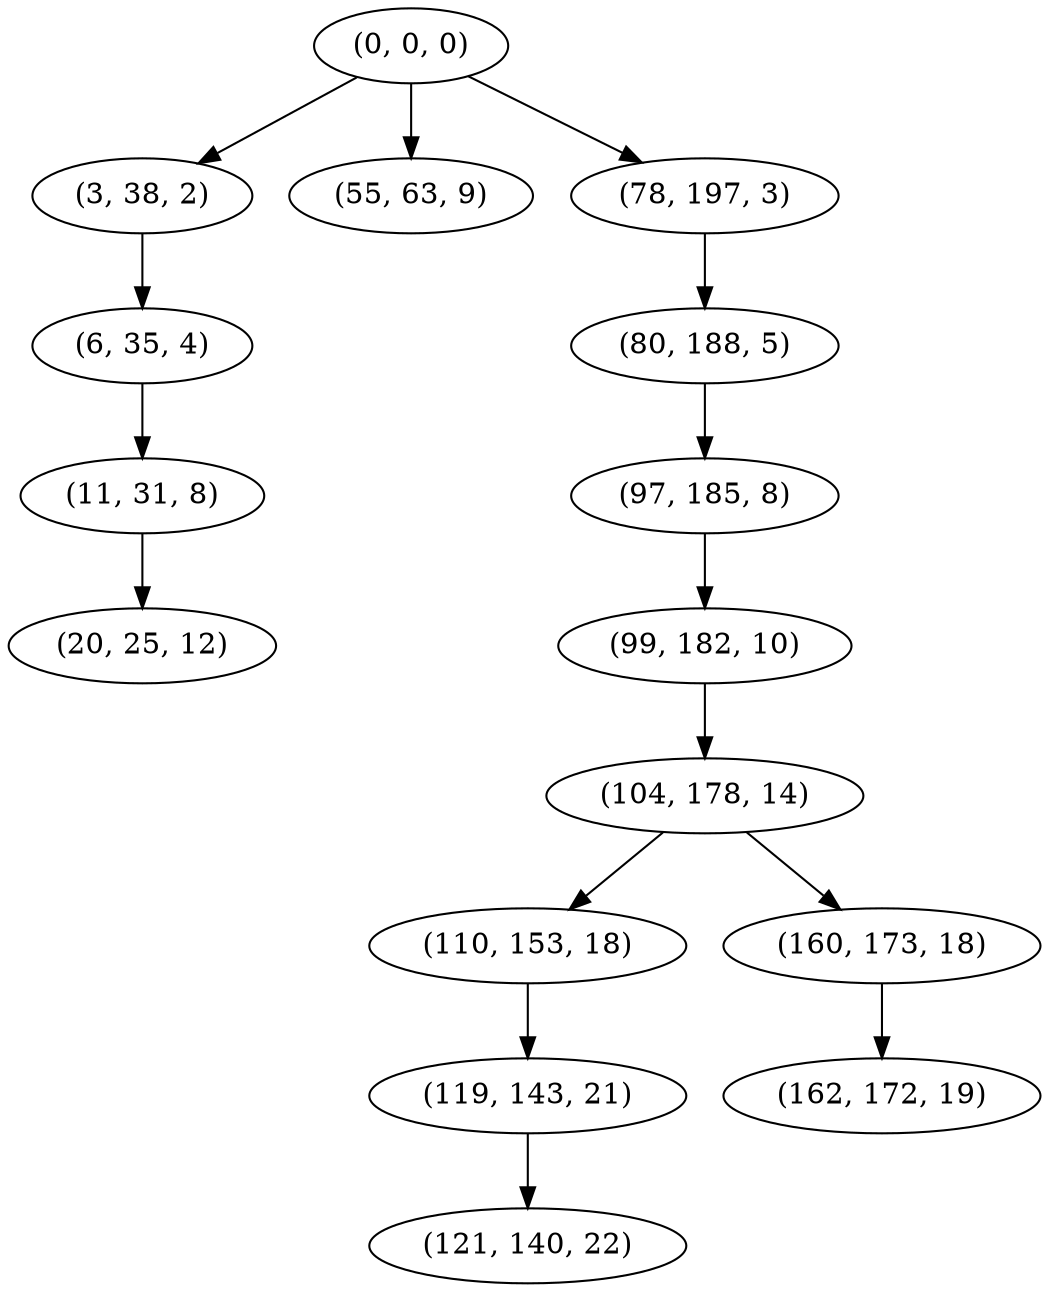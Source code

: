 digraph tree {
    "(0, 0, 0)";
    "(3, 38, 2)";
    "(6, 35, 4)";
    "(11, 31, 8)";
    "(20, 25, 12)";
    "(55, 63, 9)";
    "(78, 197, 3)";
    "(80, 188, 5)";
    "(97, 185, 8)";
    "(99, 182, 10)";
    "(104, 178, 14)";
    "(110, 153, 18)";
    "(119, 143, 21)";
    "(121, 140, 22)";
    "(160, 173, 18)";
    "(162, 172, 19)";
    "(0, 0, 0)" -> "(3, 38, 2)";
    "(0, 0, 0)" -> "(55, 63, 9)";
    "(0, 0, 0)" -> "(78, 197, 3)";
    "(3, 38, 2)" -> "(6, 35, 4)";
    "(6, 35, 4)" -> "(11, 31, 8)";
    "(11, 31, 8)" -> "(20, 25, 12)";
    "(78, 197, 3)" -> "(80, 188, 5)";
    "(80, 188, 5)" -> "(97, 185, 8)";
    "(97, 185, 8)" -> "(99, 182, 10)";
    "(99, 182, 10)" -> "(104, 178, 14)";
    "(104, 178, 14)" -> "(110, 153, 18)";
    "(104, 178, 14)" -> "(160, 173, 18)";
    "(110, 153, 18)" -> "(119, 143, 21)";
    "(119, 143, 21)" -> "(121, 140, 22)";
    "(160, 173, 18)" -> "(162, 172, 19)";
}
